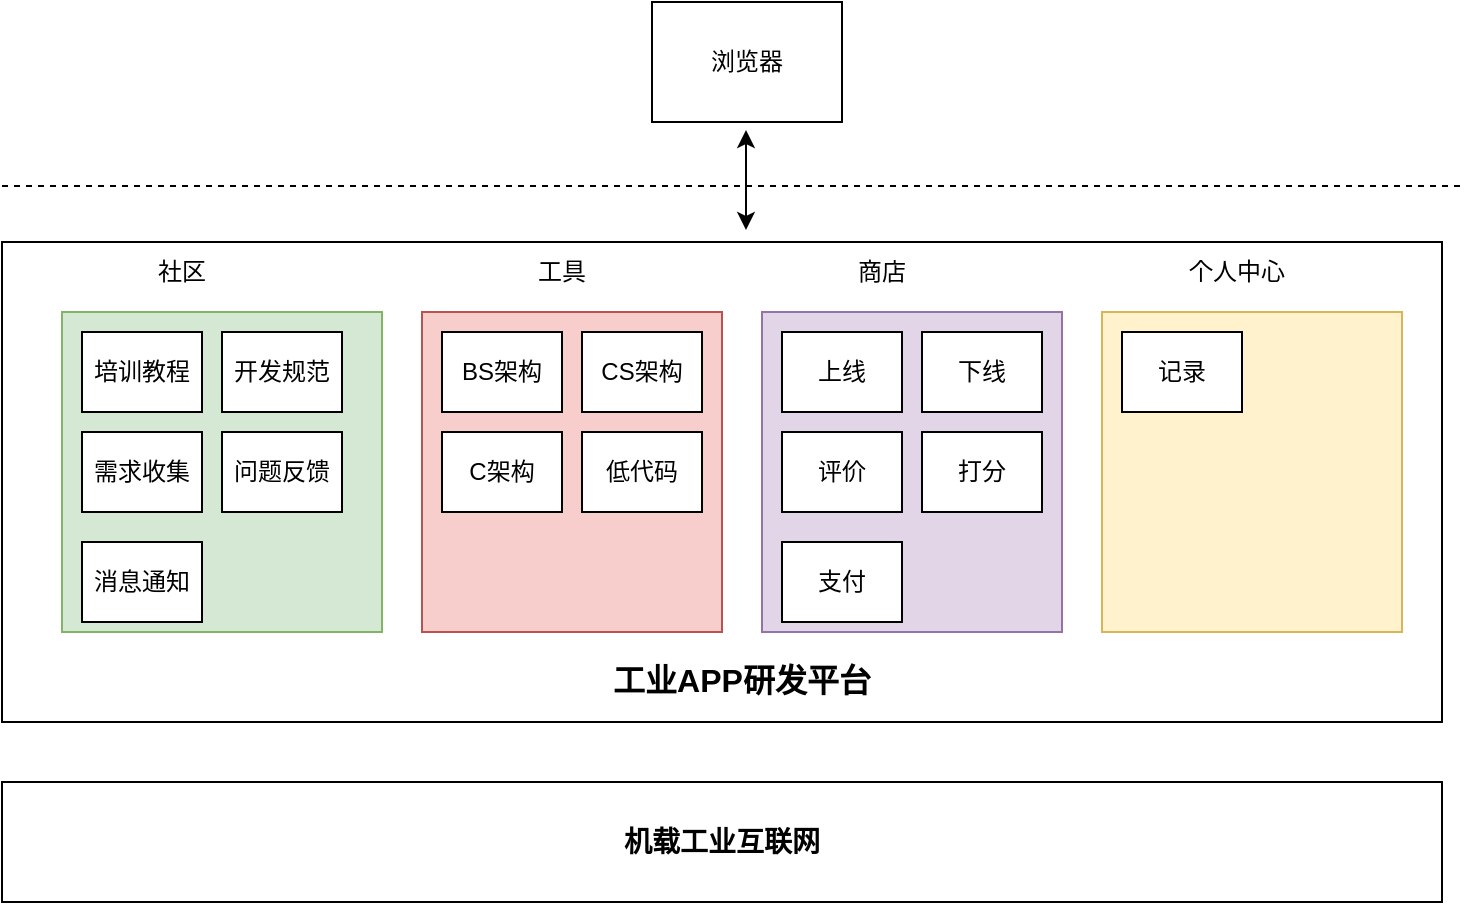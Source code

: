 <mxfile version="14.4.3" type="github">
  <diagram id="TUSESRzqgibcESXzIHSU" name="第 1 页">
    <mxGraphModel dx="1002" dy="683" grid="1" gridSize="10" guides="1" tooltips="1" connect="1" arrows="1" fold="1" page="1" pageScale="1" pageWidth="827" pageHeight="1169" math="0" shadow="0">
      <root>
        <mxCell id="0" />
        <mxCell id="1" parent="0" />
        <mxCell id="eT0MgdvdTNvHPw628x5J-34" value="" style="rounded=0;whiteSpace=wrap;html=1;" vertex="1" parent="1">
          <mxGeometry x="30" y="390" width="720" height="240" as="geometry" />
        </mxCell>
        <mxCell id="eT0MgdvdTNvHPw628x5J-1" value="" style="rounded=0;whiteSpace=wrap;html=1;fillColor=#d5e8d4;strokeColor=#82b366;" vertex="1" parent="1">
          <mxGeometry x="60" y="425" width="160" height="160" as="geometry" />
        </mxCell>
        <mxCell id="eT0MgdvdTNvHPw628x5J-2" value="" style="rounded=0;whiteSpace=wrap;html=1;fillColor=#f8cecc;strokeColor=#b85450;" vertex="1" parent="1">
          <mxGeometry x="240" y="425" width="150" height="160" as="geometry" />
        </mxCell>
        <mxCell id="eT0MgdvdTNvHPw628x5J-3" value="" style="rounded=0;whiteSpace=wrap;html=1;fillColor=#e1d5e7;strokeColor=#9673a6;" vertex="1" parent="1">
          <mxGeometry x="410" y="425" width="150" height="160" as="geometry" />
        </mxCell>
        <mxCell id="eT0MgdvdTNvHPw628x5J-4" value="社区" style="text;html=1;strokeColor=none;fillColor=none;align=center;verticalAlign=middle;whiteSpace=wrap;rounded=0;" vertex="1" parent="1">
          <mxGeometry x="100" y="395" width="40" height="20" as="geometry" />
        </mxCell>
        <mxCell id="eT0MgdvdTNvHPw628x5J-5" value="工具" style="text;html=1;strokeColor=none;fillColor=none;align=center;verticalAlign=middle;whiteSpace=wrap;rounded=0;" vertex="1" parent="1">
          <mxGeometry x="290" y="395" width="40" height="20" as="geometry" />
        </mxCell>
        <mxCell id="eT0MgdvdTNvHPw628x5J-6" value="商店" style="text;html=1;strokeColor=none;fillColor=none;align=center;verticalAlign=middle;whiteSpace=wrap;rounded=0;" vertex="1" parent="1">
          <mxGeometry x="450" y="395" width="40" height="20" as="geometry" />
        </mxCell>
        <mxCell id="eT0MgdvdTNvHPw628x5J-7" value="培训教程" style="rounded=0;whiteSpace=wrap;html=1;" vertex="1" parent="1">
          <mxGeometry x="70" y="435" width="60" height="40" as="geometry" />
        </mxCell>
        <mxCell id="eT0MgdvdTNvHPw628x5J-8" value="BS架构" style="rounded=0;whiteSpace=wrap;html=1;" vertex="1" parent="1">
          <mxGeometry x="250" y="435" width="60" height="40" as="geometry" />
        </mxCell>
        <mxCell id="eT0MgdvdTNvHPw628x5J-9" value="CS架构" style="rounded=0;whiteSpace=wrap;html=1;" vertex="1" parent="1">
          <mxGeometry x="320" y="435" width="60" height="40" as="geometry" />
        </mxCell>
        <mxCell id="eT0MgdvdTNvHPw628x5J-10" value="C架构" style="rounded=0;whiteSpace=wrap;html=1;" vertex="1" parent="1">
          <mxGeometry x="250" y="485" width="60" height="40" as="geometry" />
        </mxCell>
        <mxCell id="eT0MgdvdTNvHPw628x5J-11" value="低代码" style="rounded=0;whiteSpace=wrap;html=1;" vertex="1" parent="1">
          <mxGeometry x="320" y="485" width="60" height="40" as="geometry" />
        </mxCell>
        <mxCell id="eT0MgdvdTNvHPw628x5J-12" value="上线" style="rounded=0;whiteSpace=wrap;html=1;" vertex="1" parent="1">
          <mxGeometry x="420" y="435" width="60" height="40" as="geometry" />
        </mxCell>
        <mxCell id="eT0MgdvdTNvHPw628x5J-13" value="下线" style="rounded=0;whiteSpace=wrap;html=1;" vertex="1" parent="1">
          <mxGeometry x="490" y="435" width="60" height="40" as="geometry" />
        </mxCell>
        <mxCell id="eT0MgdvdTNvHPw628x5J-14" value="评价" style="rounded=0;whiteSpace=wrap;html=1;" vertex="1" parent="1">
          <mxGeometry x="420" y="485" width="60" height="40" as="geometry" />
        </mxCell>
        <mxCell id="eT0MgdvdTNvHPw628x5J-15" value="打分" style="rounded=0;whiteSpace=wrap;html=1;" vertex="1" parent="1">
          <mxGeometry x="490" y="485" width="60" height="40" as="geometry" />
        </mxCell>
        <mxCell id="eT0MgdvdTNvHPw628x5J-16" value="浏览器" style="rounded=0;whiteSpace=wrap;html=1;" vertex="1" parent="1">
          <mxGeometry x="355" y="270" width="95" height="60" as="geometry" />
        </mxCell>
        <mxCell id="eT0MgdvdTNvHPw628x5J-20" value="个人中心" style="text;html=1;strokeColor=none;fillColor=none;align=center;verticalAlign=middle;whiteSpace=wrap;rounded=0;" vertex="1" parent="1">
          <mxGeometry x="620" y="395" width="55" height="20" as="geometry" />
        </mxCell>
        <mxCell id="eT0MgdvdTNvHPw628x5J-21" value="" style="endArrow=none;dashed=1;html=1;" edge="1" parent="1">
          <mxGeometry width="50" height="50" relative="1" as="geometry">
            <mxPoint x="30" y="362" as="sourcePoint" />
            <mxPoint x="760" y="362" as="targetPoint" />
          </mxGeometry>
        </mxCell>
        <mxCell id="eT0MgdvdTNvHPw628x5J-22" value="消息通知" style="rounded=0;whiteSpace=wrap;html=1;" vertex="1" parent="1">
          <mxGeometry x="70" y="540" width="60" height="40" as="geometry" />
        </mxCell>
        <mxCell id="eT0MgdvdTNvHPw628x5J-24" value="需求收集" style="rounded=0;whiteSpace=wrap;html=1;" vertex="1" parent="1">
          <mxGeometry x="70" y="485" width="60" height="40" as="geometry" />
        </mxCell>
        <mxCell id="eT0MgdvdTNvHPw628x5J-26" value="问题反馈" style="rounded=0;whiteSpace=wrap;html=1;" vertex="1" parent="1">
          <mxGeometry x="140" y="485" width="60" height="40" as="geometry" />
        </mxCell>
        <mxCell id="eT0MgdvdTNvHPw628x5J-27" value="支付" style="rounded=0;whiteSpace=wrap;html=1;" vertex="1" parent="1">
          <mxGeometry x="420" y="540" width="60" height="40" as="geometry" />
        </mxCell>
        <mxCell id="eT0MgdvdTNvHPw628x5J-28" value="开发规范" style="rounded=0;whiteSpace=wrap;html=1;" vertex="1" parent="1">
          <mxGeometry x="140" y="435" width="60" height="40" as="geometry" />
        </mxCell>
        <mxCell id="eT0MgdvdTNvHPw628x5J-29" value="&lt;font style=&quot;font-size: 14px&quot;&gt;&lt;b&gt;机载工业互联网&lt;/b&gt;&lt;/font&gt;" style="rounded=0;whiteSpace=wrap;html=1;" vertex="1" parent="1">
          <mxGeometry x="30" y="660" width="720" height="60" as="geometry" />
        </mxCell>
        <mxCell id="eT0MgdvdTNvHPw628x5J-30" value="" style="endArrow=classic;startArrow=classic;html=1;" edge="1" parent="1">
          <mxGeometry width="50" height="50" relative="1" as="geometry">
            <mxPoint x="402" y="384" as="sourcePoint" />
            <mxPoint x="402" y="334" as="targetPoint" />
          </mxGeometry>
        </mxCell>
        <mxCell id="eT0MgdvdTNvHPw628x5J-31" value="" style="rounded=0;whiteSpace=wrap;html=1;fillColor=#fff2cc;strokeColor=#d6b656;" vertex="1" parent="1">
          <mxGeometry x="580" y="425" width="150" height="160" as="geometry" />
        </mxCell>
        <mxCell id="eT0MgdvdTNvHPw628x5J-32" value="记录" style="rounded=0;whiteSpace=wrap;html=1;" vertex="1" parent="1">
          <mxGeometry x="590" y="435" width="60" height="40" as="geometry" />
        </mxCell>
        <mxCell id="eT0MgdvdTNvHPw628x5J-35" value="&lt;b&gt;&lt;font style=&quot;font-size: 16px&quot;&gt;工业APP研发平台&lt;/font&gt;&lt;/b&gt;" style="text;html=1;strokeColor=none;fillColor=none;align=center;verticalAlign=middle;whiteSpace=wrap;rounded=0;" vertex="1" parent="1">
          <mxGeometry x="330" y="599" width="140" height="20" as="geometry" />
        </mxCell>
      </root>
    </mxGraphModel>
  </diagram>
</mxfile>

